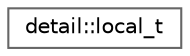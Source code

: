 digraph "类继承关系图"
{
 // LATEX_PDF_SIZE
  bgcolor="transparent";
  edge [fontname=Helvetica,fontsize=10,labelfontname=Helvetica,labelfontsize=10];
  node [fontname=Helvetica,fontsize=10,shape=box,height=0.2,width=0.4];
  rankdir="LR";
  Node0 [id="Node000000",label="detail::local_t",height=0.2,width=0.4,color="grey40", fillcolor="white", style="filled",URL="$structdetail_1_1local__t.html",tooltip=" "];
}
